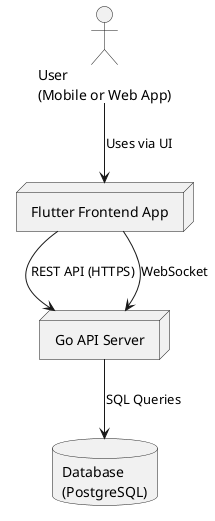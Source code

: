 @startuml
actor User as "User\n(Mobile or Web App)"

node "Flutter Frontend App" as Frontend
node "Go API Server" as Backend
database "Database\n(PostgreSQL)" as DB

User --> Frontend : Uses via UI
Frontend --> Backend : REST API (HTTPS)
Frontend --> Backend : WebSocket
Backend --> DB : SQL Queries
@enduml